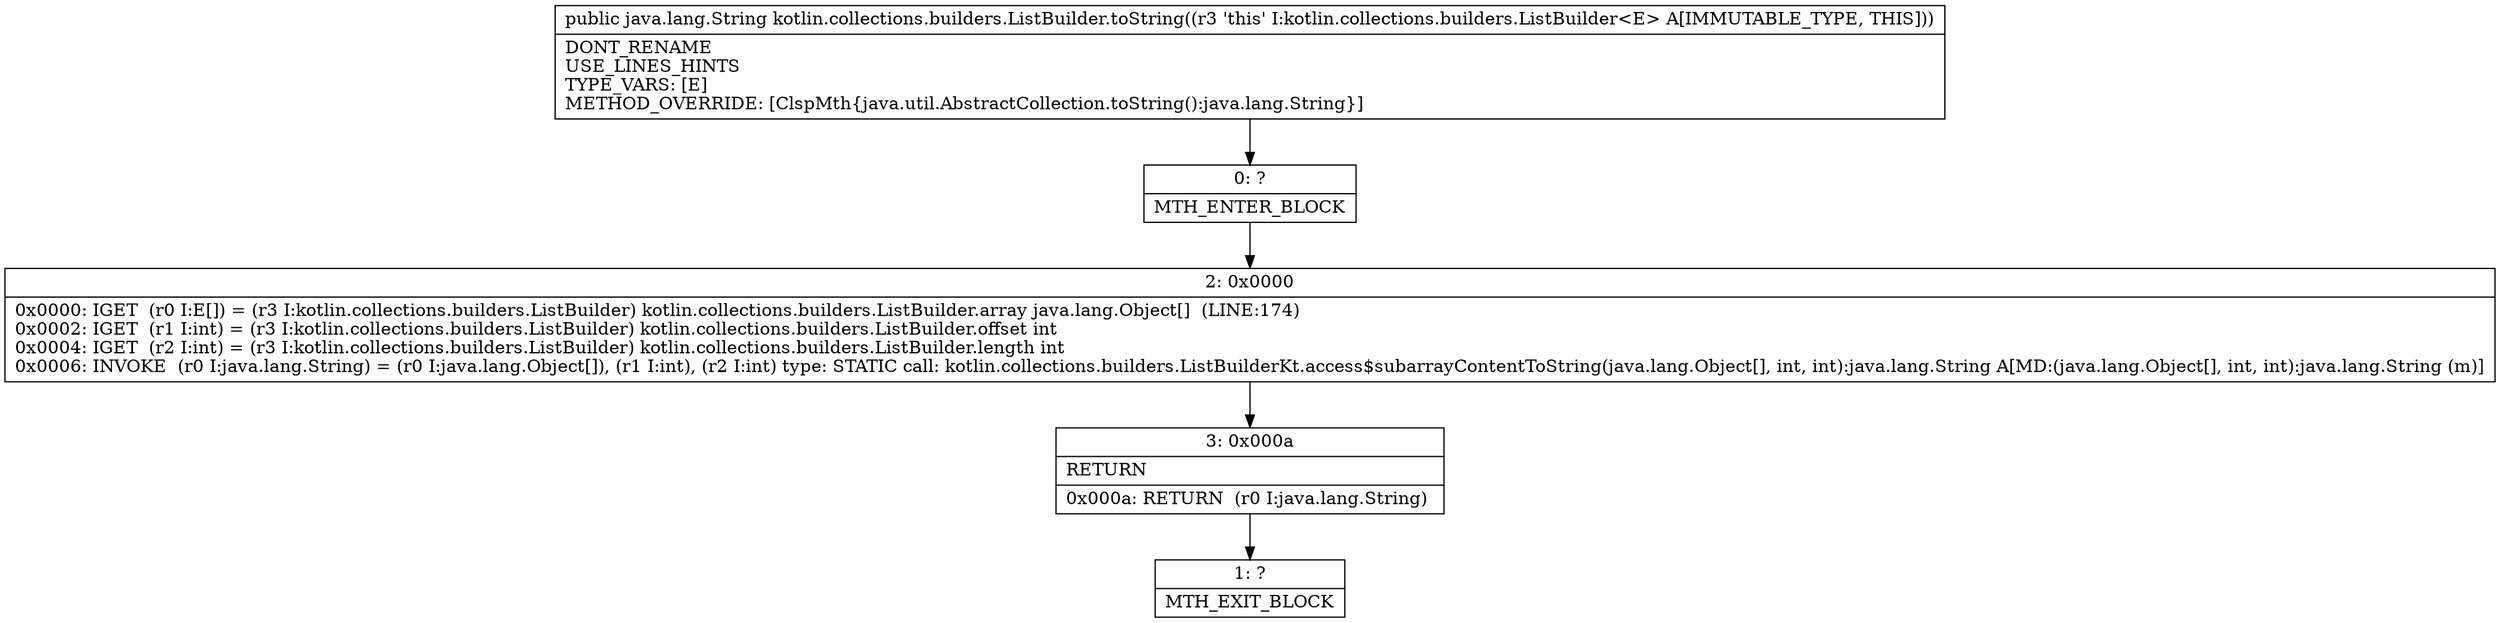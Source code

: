 digraph "CFG forkotlin.collections.builders.ListBuilder.toString()Ljava\/lang\/String;" {
Node_0 [shape=record,label="{0\:\ ?|MTH_ENTER_BLOCK\l}"];
Node_2 [shape=record,label="{2\:\ 0x0000|0x0000: IGET  (r0 I:E[]) = (r3 I:kotlin.collections.builders.ListBuilder) kotlin.collections.builders.ListBuilder.array java.lang.Object[]  (LINE:174)\l0x0002: IGET  (r1 I:int) = (r3 I:kotlin.collections.builders.ListBuilder) kotlin.collections.builders.ListBuilder.offset int \l0x0004: IGET  (r2 I:int) = (r3 I:kotlin.collections.builders.ListBuilder) kotlin.collections.builders.ListBuilder.length int \l0x0006: INVOKE  (r0 I:java.lang.String) = (r0 I:java.lang.Object[]), (r1 I:int), (r2 I:int) type: STATIC call: kotlin.collections.builders.ListBuilderKt.access$subarrayContentToString(java.lang.Object[], int, int):java.lang.String A[MD:(java.lang.Object[], int, int):java.lang.String (m)]\l}"];
Node_3 [shape=record,label="{3\:\ 0x000a|RETURN\l|0x000a: RETURN  (r0 I:java.lang.String) \l}"];
Node_1 [shape=record,label="{1\:\ ?|MTH_EXIT_BLOCK\l}"];
MethodNode[shape=record,label="{public java.lang.String kotlin.collections.builders.ListBuilder.toString((r3 'this' I:kotlin.collections.builders.ListBuilder\<E\> A[IMMUTABLE_TYPE, THIS]))  | DONT_RENAME\lUSE_LINES_HINTS\lTYPE_VARS: [E]\lMETHOD_OVERRIDE: [ClspMth\{java.util.AbstractCollection.toString():java.lang.String\}]\l}"];
MethodNode -> Node_0;Node_0 -> Node_2;
Node_2 -> Node_3;
Node_3 -> Node_1;
}


